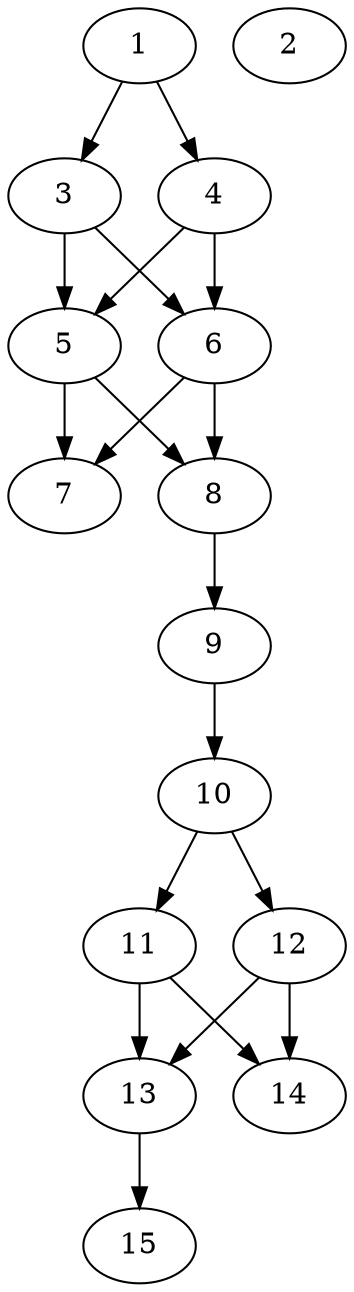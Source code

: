 // DAG automatically generated by daggen at Thu Oct  3 13:59:27 2019
// ./daggen --dot -n 15 --ccr 0.5 --fat 0.3 --regular 0.7 --density 0.7 --mindata 5242880 --maxdata 52428800 
digraph G {
  1 [size="68366336", alpha="0.08", expect_size="34183168"] 
  1 -> 3 [size ="34183168"]
  1 -> 4 [size ="34183168"]
  2 [size="40153088", alpha="0.15", expect_size="20076544"] 
  3 [size="77768704", alpha="0.18", expect_size="38884352"] 
  3 -> 5 [size ="38884352"]
  3 -> 6 [size ="38884352"]
  4 [size="41596928", alpha="0.02", expect_size="20798464"] 
  4 -> 5 [size ="20798464"]
  4 -> 6 [size ="20798464"]
  5 [size="23662592", alpha="0.02", expect_size="11831296"] 
  5 -> 7 [size ="11831296"]
  5 -> 8 [size ="11831296"]
  6 [size="100290560", alpha="0.08", expect_size="50145280"] 
  6 -> 7 [size ="50145280"]
  6 -> 8 [size ="50145280"]
  7 [size="32452608", alpha="0.06", expect_size="16226304"] 
  8 [size="91879424", alpha="0.03", expect_size="45939712"] 
  8 -> 9 [size ="45939712"]
  9 [size="80371712", alpha="0.04", expect_size="40185856"] 
  9 -> 10 [size ="40185856"]
  10 [size="89341952", alpha="0.02", expect_size="44670976"] 
  10 -> 11 [size ="44670976"]
  10 -> 12 [size ="44670976"]
  11 [size="60485632", alpha="0.03", expect_size="30242816"] 
  11 -> 13 [size ="30242816"]
  11 -> 14 [size ="30242816"]
  12 [size="97218560", alpha="0.15", expect_size="48609280"] 
  12 -> 13 [size ="48609280"]
  12 -> 14 [size ="48609280"]
  13 [size="71981056", alpha="0.10", expect_size="35990528"] 
  13 -> 15 [size ="35990528"]
  14 [size="62875648", alpha="0.04", expect_size="31437824"] 
  15 [size="70055936", alpha="0.16", expect_size="35027968"] 
}
